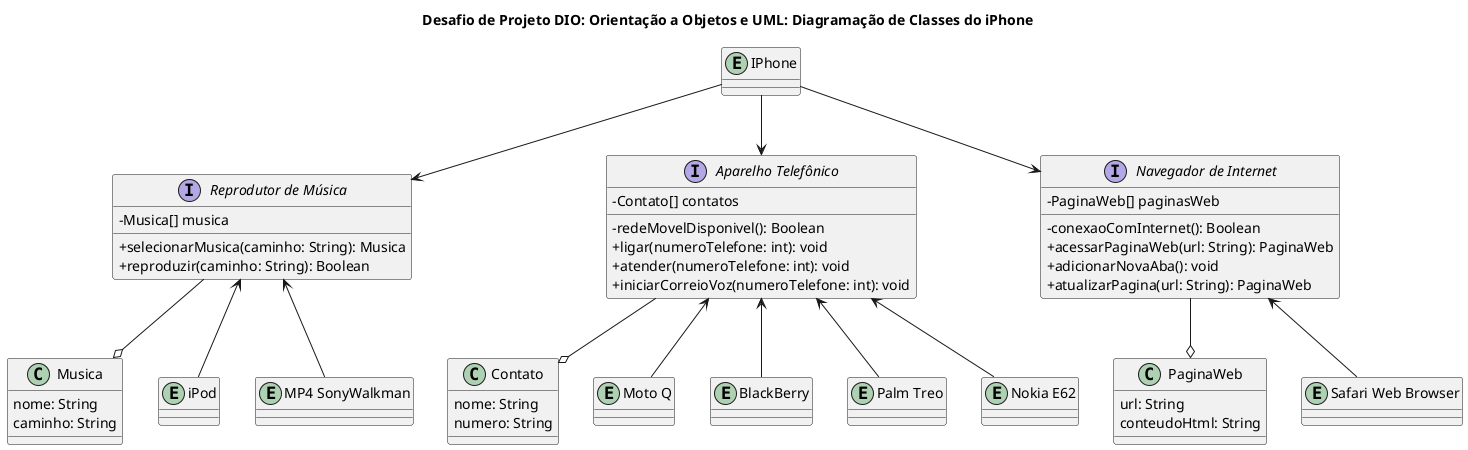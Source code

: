 @startuml
title Desafio de Projeto DIO: Orientação a Objetos e UML: Diagramação de Classes do iPhone

skinparam classAttributeIconSize 0
/' Para abrir o arquivo, acesse o link:
 https://www.planttext.com/

 Depois disso clique em Alt + Enter para compilar.
 '/

class Musica {
  nome: String
  caminho: String
}


class Contato {
  nome: String
  numero: String
}

class PaginaWeb{
  url: String
  conteudoHtml: String
}

interface "Reprodutor de Música" as MediaPlayer {
  -Musica[] musica
  +selecionarMusica(caminho: String): Musica
  +reproduzir(caminho: String): Boolean
}

interface "Aparelho Telefônico" as AparelhoTelefonico {
  -Contato[] contatos
  -redeMovelDisponivel(): Boolean
  +ligar(numeroTelefone: int): void
  +atender(numeroTelefone: int): void
  +iniciarCorreioVoz(numeroTelefone: int): void
}

interface "Navegador de Internet" as InternetBrowser {
  -PaginaWeb[] paginasWeb
  -conexaoComInternet(): Boolean
  +acessarPaginaWeb(url: String): PaginaWeb
  +adicionarNovaAba(): void
  +atualizarPagina(url: String): PaginaWeb
}

entity "iPod" as iPod {}
entity "MP4 SonyWalkman" as SonyWalkman {}

entity "Moto Q" as MotoQ {}
entity "BlackBerry" as BlackBerry {}
entity "Palm Treo" as PalmTreo {}
entity "Nokia E62" as NokiaE62 {}


entity "Safari Web Browser" as Safari {}

entity "IPhone" as IPhone {}

IPhone --> AparelhoTelefonico
IPhone --> InternetBrowser
IPhone --> MediaPlayer

AparelhoTelefonico <-- MotoQ
AparelhoTelefonico <-- BlackBerry
AparelhoTelefonico <-- PalmTreo
AparelhoTelefonico <-- NokiaE62

AparelhoTelefonico --o Contato

MediaPlayer <-- iPod
MediaPlayer <-- SonyWalkman
MediaPlayer --o Musica

InternetBrowser <-- Safari
InternetBrowser --o PaginaWeb
@enduml

